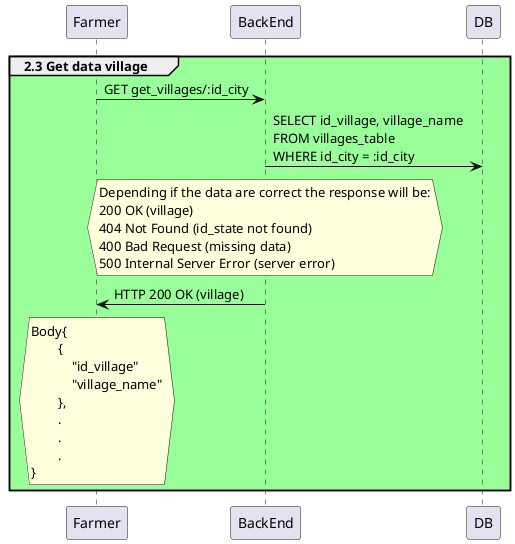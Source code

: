@startuml

    group #99FF99 2.3 Get data village
        Farmer -> BackEnd: GET get_villages/:id_city

        BackEnd -> DB: SELECT id_village, village_name \nFROM villages_table \nWHERE id_city = :id_city

        hnote over BackEnd
            Depending if the data are correct the response will be:
            200 OK (village)
            404 Not Found (id_state not found)
            400 Bad Request (missing data)
            500 Internal Server Error (server error)
        endnote

        BackEnd -> Farmer: HTTP 200 OK (village)

        hnote over Farmer
            Body{
                    {
                        "id_village"
                        "village_name"
                    },
                    .
                    .
                    .
            }
        endnote

    end group
    
@enduml